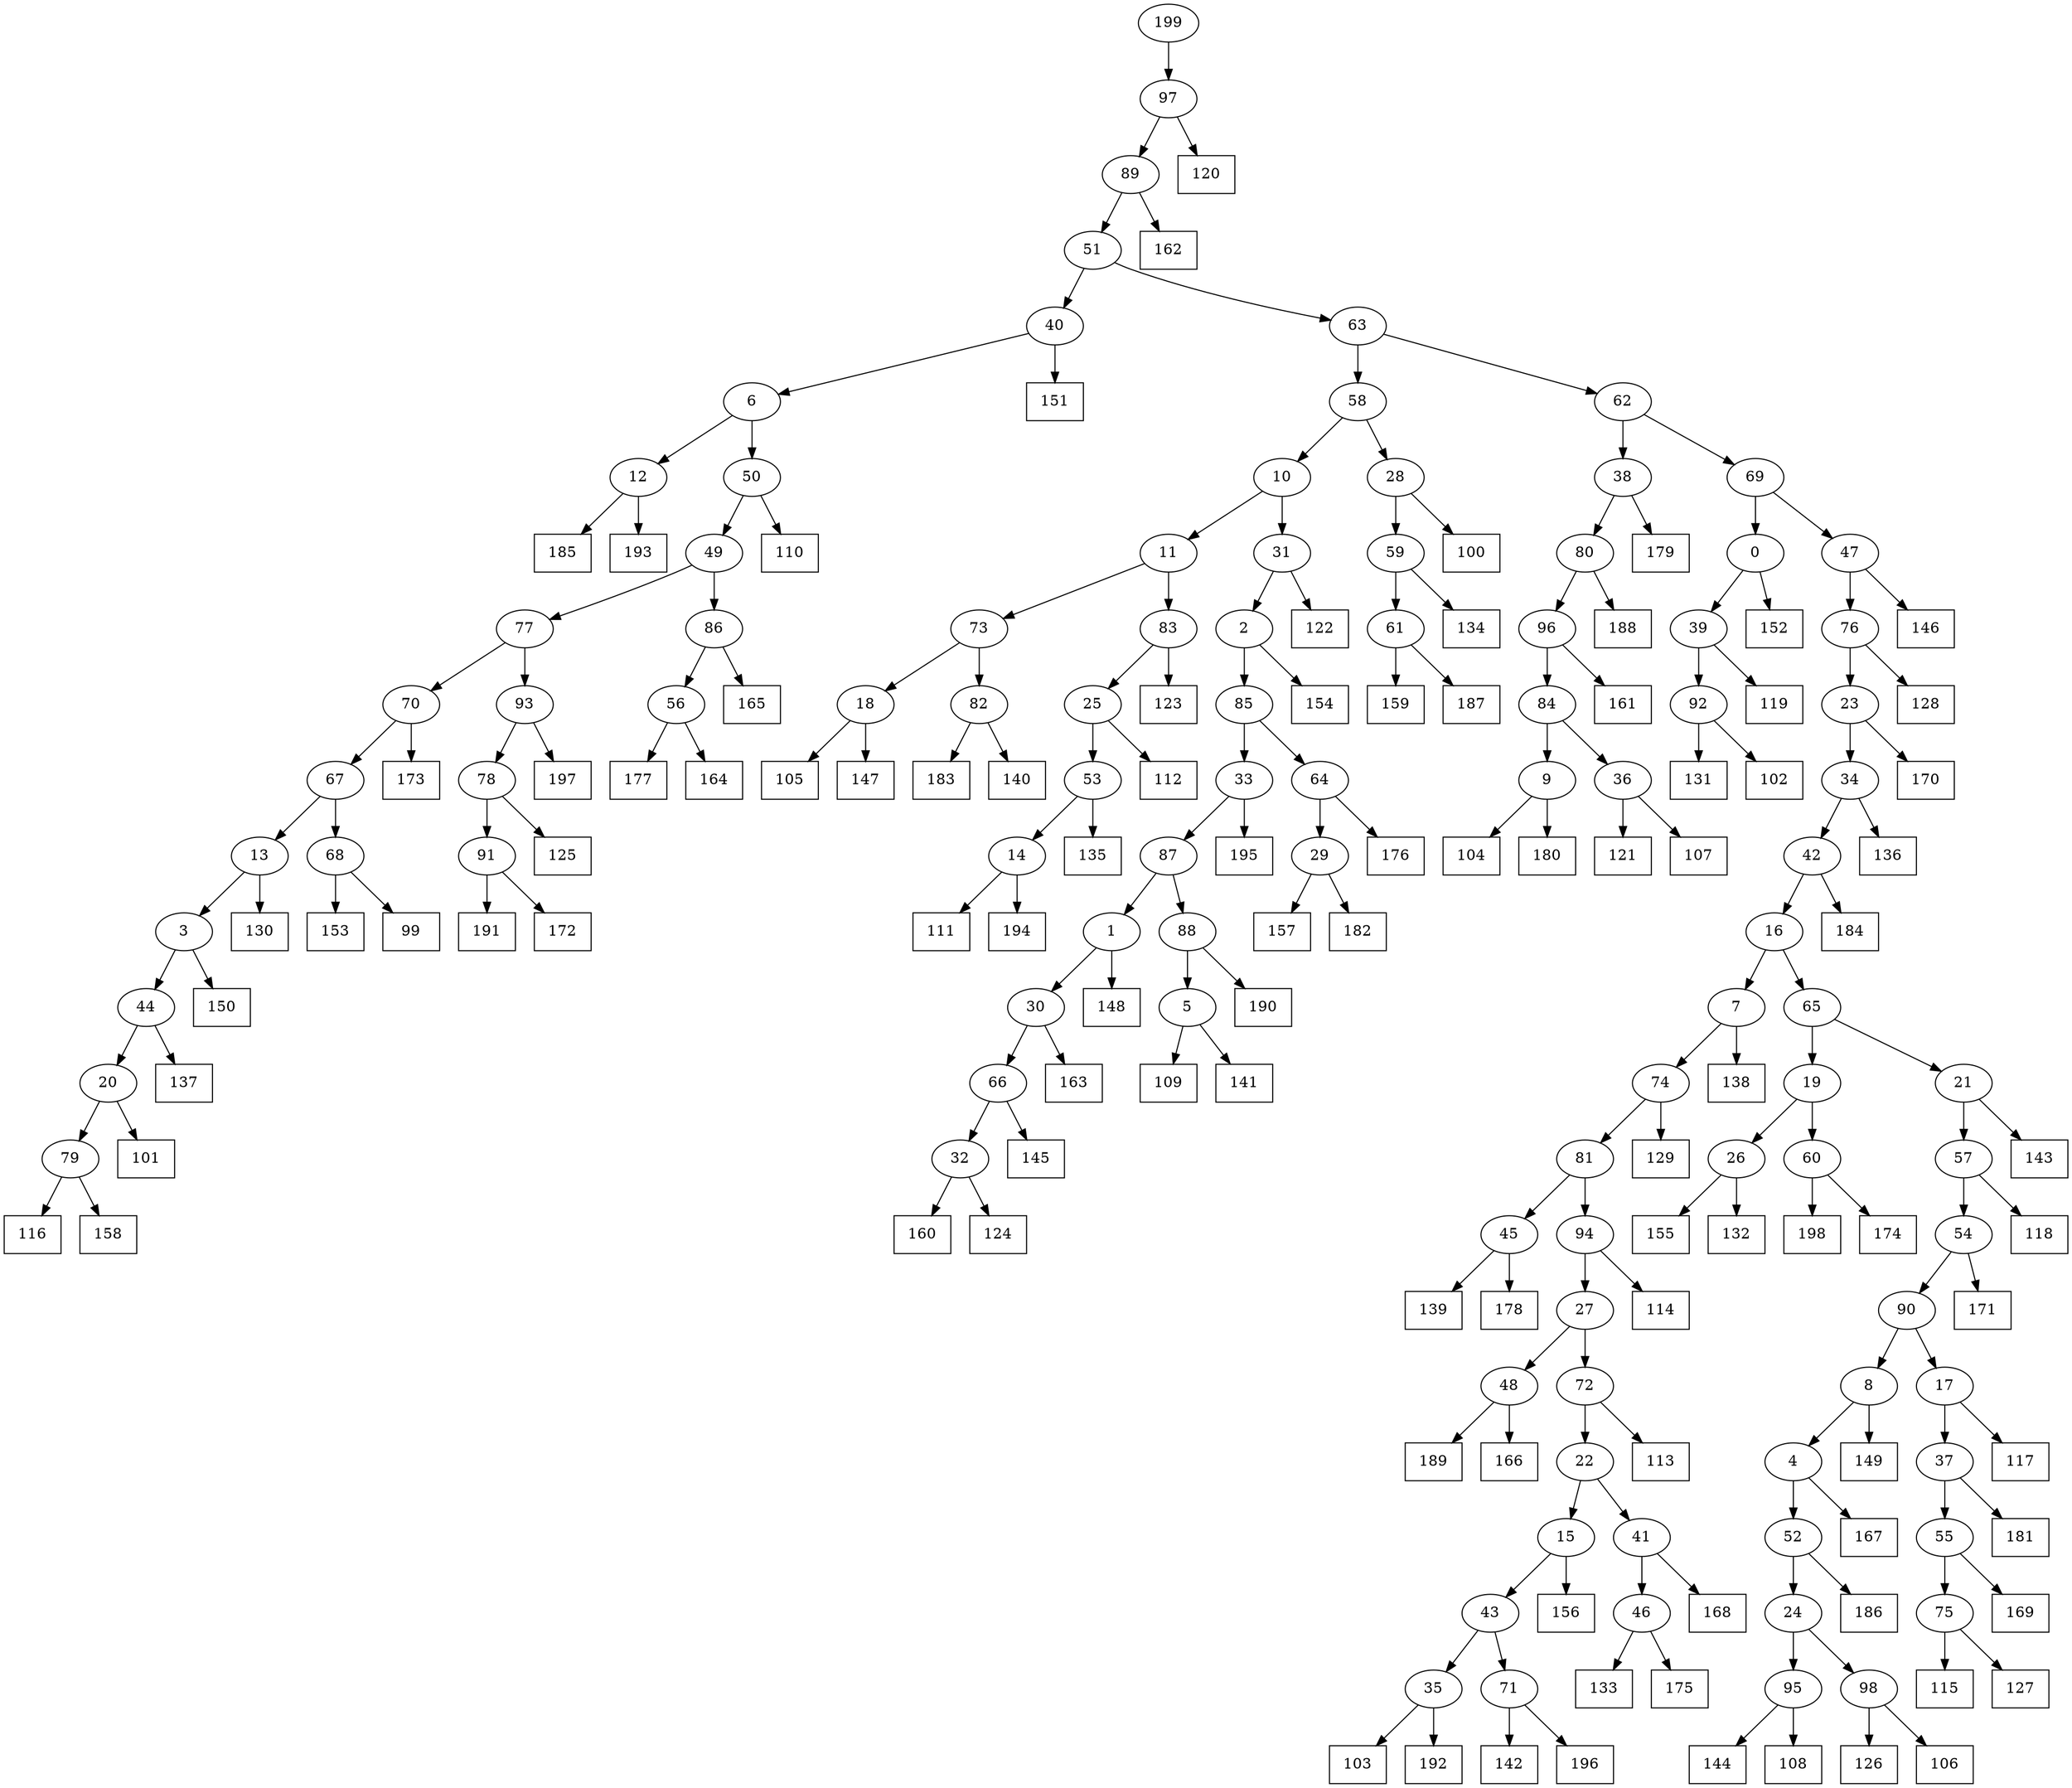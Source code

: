 digraph G {
0[label="0"];
1[label="1"];
2[label="2"];
3[label="3"];
4[label="4"];
5[label="5"];
6[label="6"];
7[label="7"];
8[label="8"];
9[label="9"];
10[label="10"];
11[label="11"];
12[label="12"];
13[label="13"];
14[label="14"];
15[label="15"];
16[label="16"];
17[label="17"];
18[label="18"];
19[label="19"];
20[label="20"];
21[label="21"];
22[label="22"];
23[label="23"];
24[label="24"];
25[label="25"];
26[label="26"];
27[label="27"];
28[label="28"];
29[label="29"];
30[label="30"];
31[label="31"];
32[label="32"];
33[label="33"];
34[label="34"];
35[label="35"];
36[label="36"];
37[label="37"];
38[label="38"];
39[label="39"];
40[label="40"];
41[label="41"];
42[label="42"];
43[label="43"];
44[label="44"];
45[label="45"];
46[label="46"];
47[label="47"];
48[label="48"];
49[label="49"];
50[label="50"];
51[label="51"];
52[label="52"];
53[label="53"];
54[label="54"];
55[label="55"];
56[label="56"];
57[label="57"];
58[label="58"];
59[label="59"];
60[label="60"];
61[label="61"];
62[label="62"];
63[label="63"];
64[label="64"];
65[label="65"];
66[label="66"];
67[label="67"];
68[label="68"];
69[label="69"];
70[label="70"];
71[label="71"];
72[label="72"];
73[label="73"];
74[label="74"];
75[label="75"];
76[label="76"];
77[label="77"];
78[label="78"];
79[label="79"];
80[label="80"];
81[label="81"];
82[label="82"];
83[label="83"];
84[label="84"];
85[label="85"];
86[label="86"];
87[label="87"];
88[label="88"];
89[label="89"];
90[label="90"];
91[label="91"];
92[label="92"];
93[label="93"];
94[label="94"];
95[label="95"];
96[label="96"];
97[label="97"];
98[label="98"];
99[shape=box,label="121"];
100[shape=box,label="111"];
101[shape=box,label="139"];
102[shape=box,label="148"];
103[shape=box,label="103"];
104[shape=box,label="186"];
105[shape=box,label="118"];
106[shape=box,label="177"];
107[shape=box,label="151"];
108[shape=box,label="157"];
109[shape=box,label="143"];
110[shape=box,label="131"];
111[shape=box,label="169"];
112[shape=box,label="149"];
113[shape=box,label="152"];
114[shape=box,label="138"];
115[shape=box,label="109"];
116[shape=box,label="133"];
117[shape=box,label="178"];
118[shape=box,label="179"];
119[shape=box,label="105"];
120[shape=box,label="160"];
121[shape=box,label="144"];
122[shape=box,label="189"];
123[shape=box,label="126"];
124[shape=box,label="192"];
125[shape=box,label="184"];
126[shape=box,label="102"];
127[shape=box,label="115"];
128[shape=box,label="198"];
129[shape=box,label="104"];
130[shape=box,label="153"];
131[shape=box,label="114"];
132[shape=box,label="120"];
133[shape=box,label="164"];
134[shape=box,label="159"];
135[shape=box,label="154"];
136[shape=box,label="171"];
137[shape=box,label="134"];
138[shape=box,label="191"];
139[shape=box,label="181"];
140[shape=box,label="136"];
141[shape=box,label="185"];
142[shape=box,label="182"];
143[shape=box,label="116"];
144[shape=box,label="175"];
145[shape=box,label="137"];
146[shape=box,label="172"];
147[shape=box,label="142"];
148[shape=box,label="124"];
149[shape=box,label="174"];
150[shape=box,label="99"];
151[shape=box,label="122"];
152[shape=box,label="190"];
153[shape=box,label="128"];
154[shape=box,label="158"];
155[shape=box,label="188"];
156[shape=box,label="194"];
157[shape=box,label="150"];
158[shape=box,label="165"];
159[shape=box,label="180"];
160[shape=box,label="141"];
161[shape=box,label="183"];
162[shape=box,label="106"];
163[shape=box,label="156"];
164[shape=box,label="161"];
165[shape=box,label="146"];
166[shape=box,label="108"];
167[shape=box,label="196"];
168[shape=box,label="197"];
169[shape=box,label="187"];
170[shape=box,label="119"];
171[shape=box,label="193"];
172[shape=box,label="107"];
173[shape=box,label="147"];
174[shape=box,label="167"];
175[shape=box,label="155"];
176[shape=box,label="117"];
177[shape=box,label="113"];
178[shape=box,label="163"];
179[shape=box,label="176"];
180[shape=box,label="127"];
181[shape=box,label="112"];
182[shape=box,label="195"];
183[shape=box,label="125"];
184[shape=box,label="135"];
185[shape=box,label="129"];
186[shape=box,label="132"];
187[shape=box,label="110"];
188[shape=box,label="101"];
189[shape=box,label="170"];
190[shape=box,label="166"];
191[shape=box,label="140"];
192[shape=box,label="100"];
193[shape=box,label="162"];
194[shape=box,label="173"];
195[shape=box,label="123"];
196[shape=box,label="145"];
197[shape=box,label="168"];
198[shape=box,label="130"];
199[label="199"];
98->162 ;
75->127 ;
29->108 ;
45->101 ;
95->166 ;
20->188 ;
13->198 ;
80->155 ;
12->171 ;
2->135 ;
14->156 ;
42->125 ;
8->112 ;
66->32 ;
84->36 ;
36->172 ;
53->184 ;
82->191 ;
37->139 ;
30->178 ;
31->151 ;
5->115 ;
61->134 ;
79->154 ;
45->117 ;
46->116 ;
23->34 ;
56->106 ;
68->130 ;
54->136 ;
0->39 ;
68->150 ;
16->7 ;
0->113 ;
55->75 ;
75->180 ;
81->94 ;
94->131 ;
18->119 ;
70->67 ;
67->13 ;
91->138 ;
40->6 ;
88->5 ;
4->174 ;
76->153 ;
66->196 ;
93->168 ;
12->141 ;
59->137 ;
51->40 ;
40->107 ;
56->133 ;
51->63 ;
60->149 ;
1->30 ;
67->68 ;
29->142 ;
65->19 ;
52->104 ;
19->60 ;
27->72 ;
72->22 ;
21->57 ;
57->54 ;
94->27 ;
30->66 ;
48->122 ;
34->140 ;
86->158 ;
88->152 ;
46->144 ;
35->103 ;
47->76 ;
60->128 ;
78->91 ;
91->146 ;
74->81 ;
21->109 ;
44->20 ;
37->55 ;
97->132 ;
35->124 ;
96->164 ;
4->52 ;
17->176 ;
14->100 ;
87->1 ;
1->102 ;
55->111 ;
25->181 ;
38->80 ;
28->59 ;
17->37 ;
49->77 ;
77->93 ;
85->33 ;
89->51 ;
13->3 ;
3->157 ;
54->90 ;
90->17 ;
6->12 ;
26->186 ;
90->8 ;
8->4 ;
25->53 ;
53->14 ;
47->165 ;
24->98 ;
98->123 ;
69->47 ;
93->78 ;
78->183 ;
20->79 ;
44->145 ;
43->35 ;
63->58 ;
32->148 ;
27->48 ;
48->190 ;
76->23 ;
23->189 ;
199->97 ;
33->182 ;
92->110 ;
49->86 ;
36->99 ;
10->31 ;
31->2 ;
3->44 ;
74->185 ;
32->120 ;
24->95 ;
95->121 ;
7->114 ;
71->147 ;
84->9 ;
9->159 ;
2->85 ;
41->46 ;
7->74 ;
22->41 ;
41->197 ;
57->105 ;
58->28 ;
28->192 ;
87->88 ;
39->92 ;
92->126 ;
33->87 ;
19->26 ;
26->175 ;
11->73 ;
38->118 ;
79->143 ;
80->96 ;
96->84 ;
15->43 ;
50->187 ;
59->61 ;
61->169 ;
64->29 ;
11->83 ;
83->195 ;
5->160 ;
34->42 ;
42->16 ;
39->170 ;
73->82 ;
82->161 ;
86->56 ;
81->45 ;
22->15 ;
15->163 ;
62->38 ;
16->65 ;
65->21 ;
50->49 ;
58->10 ;
6->50 ;
85->64 ;
64->179 ;
97->89 ;
89->193 ;
72->177 ;
43->71 ;
71->167 ;
52->24 ;
73->18 ;
18->173 ;
83->25 ;
63->62 ;
9->129 ;
62->69 ;
69->0 ;
10->11 ;
77->70 ;
70->194 ;
}
